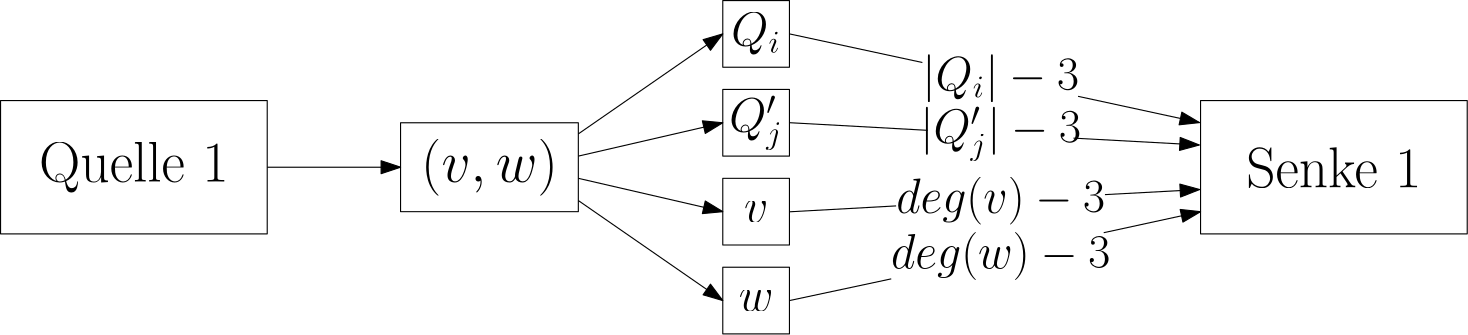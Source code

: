 <?xml version="1.0"?>
<!DOCTYPE ipe SYSTEM "ipe.dtd">
<ipe version="70206" creator="Ipe 7.2.7">
<info created="D:20190527180651" modified="D:20190716181437"/>
<ipestyle name="basic">
<symbol name="arrow/arc(spx)">
<path stroke="sym-stroke" fill="sym-stroke" pen="sym-pen">
0 0 m
-1 0.333 l
-1 -0.333 l
h
</path>
</symbol>
<symbol name="arrow/farc(spx)">
<path stroke="sym-stroke" fill="white" pen="sym-pen">
0 0 m
-1 0.333 l
-1 -0.333 l
h
</path>
</symbol>
<symbol name="arrow/ptarc(spx)">
<path stroke="sym-stroke" fill="sym-stroke" pen="sym-pen">
0 0 m
-1 0.333 l
-0.8 0 l
-1 -0.333 l
h
</path>
</symbol>
<symbol name="arrow/fptarc(spx)">
<path stroke="sym-stroke" fill="white" pen="sym-pen">
0 0 m
-1 0.333 l
-0.8 0 l
-1 -0.333 l
h
</path>
</symbol>
<symbol name="mark/circle(sx)" transformations="translations">
<path fill="sym-stroke">
0.6 0 0 0.6 0 0 e
0.4 0 0 0.4 0 0 e
</path>
</symbol>
<symbol name="mark/disk(sx)" transformations="translations">
<path fill="sym-stroke">
0.6 0 0 0.6 0 0 e
</path>
</symbol>
<symbol name="mark/fdisk(sfx)" transformations="translations">
<group>
<path fill="sym-fill">
0.5 0 0 0.5 0 0 e
</path>
<path fill="sym-stroke" fillrule="eofill">
0.6 0 0 0.6 0 0 e
0.4 0 0 0.4 0 0 e
</path>
</group>
</symbol>
<symbol name="mark/box(sx)" transformations="translations">
<path fill="sym-stroke" fillrule="eofill">
-0.6 -0.6 m
0.6 -0.6 l
0.6 0.6 l
-0.6 0.6 l
h
-0.4 -0.4 m
0.4 -0.4 l
0.4 0.4 l
-0.4 0.4 l
h
</path>
</symbol>
<symbol name="mark/square(sx)" transformations="translations">
<path fill="sym-stroke">
-0.6 -0.6 m
0.6 -0.6 l
0.6 0.6 l
-0.6 0.6 l
h
</path>
</symbol>
<symbol name="mark/fsquare(sfx)" transformations="translations">
<group>
<path fill="sym-fill">
-0.5 -0.5 m
0.5 -0.5 l
0.5 0.5 l
-0.5 0.5 l
h
</path>
<path fill="sym-stroke" fillrule="eofill">
-0.6 -0.6 m
0.6 -0.6 l
0.6 0.6 l
-0.6 0.6 l
h
-0.4 -0.4 m
0.4 -0.4 l
0.4 0.4 l
-0.4 0.4 l
h
</path>
</group>
</symbol>
<symbol name="mark/cross(sx)" transformations="translations">
<group>
<path fill="sym-stroke">
-0.43 -0.57 m
0.57 0.43 l
0.43 0.57 l
-0.57 -0.43 l
h
</path>
<path fill="sym-stroke">
-0.43 0.57 m
0.57 -0.43 l
0.43 -0.57 l
-0.57 0.43 l
h
</path>
</group>
</symbol>
<symbol name="arrow/fnormal(spx)">
<path stroke="sym-stroke" fill="white" pen="sym-pen">
0 0 m
-1 0.333 l
-1 -0.333 l
h
</path>
</symbol>
<symbol name="arrow/pointed(spx)">
<path stroke="sym-stroke" fill="sym-stroke" pen="sym-pen">
0 0 m
-1 0.333 l
-0.8 0 l
-1 -0.333 l
h
</path>
</symbol>
<symbol name="arrow/fpointed(spx)">
<path stroke="sym-stroke" fill="white" pen="sym-pen">
0 0 m
-1 0.333 l
-0.8 0 l
-1 -0.333 l
h
</path>
</symbol>
<symbol name="arrow/linear(spx)">
<path stroke="sym-stroke" pen="sym-pen">
-1 0.333 m
0 0 l
-1 -0.333 l
</path>
</symbol>
<symbol name="arrow/fdouble(spx)">
<path stroke="sym-stroke" fill="white" pen="sym-pen">
0 0 m
-1 0.333 l
-1 -0.333 l
h
-1 0 m
-2 0.333 l
-2 -0.333 l
h
</path>
</symbol>
<symbol name="arrow/double(spx)">
<path stroke="sym-stroke" fill="sym-stroke" pen="sym-pen">
0 0 m
-1 0.333 l
-1 -0.333 l
h
-1 0 m
-2 0.333 l
-2 -0.333 l
h
</path>
</symbol>
<pen name="heavier" value="0.8"/>
<pen name="fat" value="1.2"/>
<pen name="ultrafat" value="2"/>
<symbolsize name="large" value="5"/>
<symbolsize name="small" value="2"/>
<symbolsize name="tiny" value="1.1"/>
<arrowsize name="large" value="10"/>
<arrowsize name="small" value="5"/>
<arrowsize name="tiny" value="3"/>
<color name="red" value="1 0 0"/>
<color name="green" value="0 1 0"/>
<color name="blue" value="0 0 1"/>
<color name="yellow" value="1 1 0"/>
<color name="orange" value="1 0.647 0"/>
<color name="gold" value="1 0.843 0"/>
<color name="purple" value="0.627 0.125 0.941"/>
<color name="gray" value="0.745"/>
<color name="brown" value="0.647 0.165 0.165"/>
<color name="navy" value="0 0 0.502"/>
<color name="pink" value="1 0.753 0.796"/>
<color name="seagreen" value="0.18 0.545 0.341"/>
<color name="turquoise" value="0.251 0.878 0.816"/>
<color name="violet" value="0.933 0.51 0.933"/>
<color name="darkblue" value="0 0 0.545"/>
<color name="darkcyan" value="0 0.545 0.545"/>
<color name="darkgray" value="0.663"/>
<color name="darkgreen" value="0 0.392 0"/>
<color name="darkmagenta" value="0.545 0 0.545"/>
<color name="darkorange" value="1 0.549 0"/>
<color name="darkred" value="0.545 0 0"/>
<color name="lightblue" value="0.678 0.847 0.902"/>
<color name="lightcyan" value="0.878 1 1"/>
<color name="lightgray" value="0.827"/>
<color name="lightgreen" value="0.565 0.933 0.565"/>
<color name="lightyellow" value="1 1 0.878"/>
<dashstyle name="dashed" value="[4] 0"/>
<dashstyle name="dotted" value="[1 3] 0"/>
<dashstyle name="dash dotted" value="[4 2 1 2] 0"/>
<dashstyle name="dash dot dotted" value="[4 2 1 2 1 2] 0"/>
<textsize name="large" value="\large"/>
<textsize name="Large" value="\Large"/>
<textsize name="LARGE" value="\LARGE"/>
<textsize name="huge" value="\huge"/>
<textsize name="Huge" value="\Huge"/>
<textsize name="small" value="\small"/>
<textsize name="footnote" value="\footnotesize"/>
<textsize name="tiny" value="\tiny"/>
<textstyle name="center" begin="\begin{center}" end="\end{center}"/>
<textstyle name="itemize" begin="\begin{itemize}" end="\end{itemize}"/>
<textstyle name="item" begin="\begin{itemize}\item{}" end="\end{itemize}"/>
<gridsize name="4 pts" value="4"/>
<gridsize name="8 pts (~3 mm)" value="8"/>
<gridsize name="16 pts (~6 mm)" value="16"/>
<gridsize name="32 pts (~12 mm)" value="32"/>
<gridsize name="10 pts (~3.5 mm)" value="10"/>
<gridsize name="20 pts (~7 mm)" value="20"/>
<gridsize name="14 pts (~5 mm)" value="14"/>
<gridsize name="28 pts (~10 mm)" value="28"/>
<gridsize name="56 pts (~20 mm)" value="56"/>
<anglesize name="90 deg" value="90"/>
<anglesize name="60 deg" value="60"/>
<anglesize name="45 deg" value="45"/>
<anglesize name="30 deg" value="30"/>
<anglesize name="22.5 deg" value="22.5"/>
<opacity name="10%" value="0.1"/>
<opacity name="30%" value="0.3"/>
<opacity name="50%" value="0.5"/>
<opacity name="75%" value="0.75"/>
<tiling name="falling" angle="-60" step="4" width="1"/>
<tiling name="rising" angle="30" step="4" width="1"/>
</ipestyle>
<page>
<layer name="alpha"/>
<view layers="alpha" active="alpha"/>
<text layer="alpha" transformations="translations" pos="96 672" stroke="black" type="label" width="68.253" height="14.348" depth="4.02" halign="center" valign="center" size="huge">Quelle 1</text>
<path stroke="black">
48 696 m
48 648 l
144 648 l
144 696 l
h
</path>
<path stroke="black">
480 696 m
480 648 l
576 648 l
576 696 l
h
</path>
<text transformations="translations" pos="528 672" stroke="black" type="label" width="63.095" height="14.349" depth="0" halign="center" valign="center" size="huge">Senke 1</text>
<text matrix="1 0 0 1 16 0" transformations="translations" pos="208 672" stroke="black" type="label" width="49.239" height="15.477" depth="5.15" halign="center" valign="center" size="huge" style="math">(v,w)</text>
<text matrix="1 0 0 1 -8 16" transformations="translations" pos="328 704" stroke="black" type="label" width="17.842" height="11.761" depth="3.35" halign="center" valign="center" size="LARGE" style="math">Q_i</text>
<text matrix="1 0 0 1 -8 0" transformations="translations" pos="328 688" stroke="black" type="label" width="19.364" height="12.89" depth="6.58" halign="center" valign="center" size="LARGE" style="math">Q&apos;_j</text>
<text matrix="1 0 0 1 -8 -16" transformations="translations" pos="328 672" stroke="black" type="label" width="8.767" height="7.412" depth="0" halign="center" valign="center" size="LARGE" style="math">v</text>
<text matrix="1 0 0 1 -8 -32" transformations="translations" pos="328 656" stroke="black" type="label" width="12.513" height="7.412" depth="0" halign="center" valign="center" size="LARGE" style="math">w</text>
<path stroke="black">
192 688 m
192 656 l
256 656 l
256 688 l
h
</path>
<path stroke="black">
308 732 m
308 708 l
332 708 l
332 732 l
h
</path>
<path stroke="black">
308 700 m
308 676 l
332 676 l
332 700 l
h
</path>
<path stroke="black">
308 668 m
308 644 l
332 644 l
332 668 l
h
</path>
<path stroke="black">
308 636 m
308 612 l
332 612 l
332 636 l
h
</path>
<text matrix="1 0 0 1 8 0" transformations="translations" pos="400 704" stroke="black" type="label" width="56.343" height="12.915" depth="4.3" halign="center" valign="center" size="LARGE" style="math">|Q_i|-3</text>
<text matrix="1 0 0 1 8 0" transformations="translations" pos="400 684" stroke="black" type="label" width="57.865" height="12.912" depth="6.58" halign="center" valign="center" size="LARGE" style="math">|Q&apos;_j|-3</text>
<text matrix="1 0 0 1 8 4" transformations="translations" pos="400 656" stroke="black" type="label" width="75.157" height="12.896" depth="4.29" halign="center" valign="center" size="LARGE" style="math">deg(v)-3</text>
<text matrix="1 0 0 1 4 8" transformations="translations" pos="404 632" stroke="black" type="label" width="78.903" height="12.896" depth="4.29" halign="center" valign="center" size="LARGE" style="math">deg(w)-3</text>
<path stroke="black">
332 720 m
379.856 709.692 l
</path>
<path stroke="black" arrow="normal/normal">
435.902 697.519 m
479.617 688.066 l
</path>
<path stroke="black">
381.778 685.279 m
332.033 688.03 l
</path>
<path stroke="black" arrow="normal/normal">
434.247 682.474 m
479.545 680.005 l
</path>
<path stroke="black">
332.054 655.954 m
370.4 658.074 l
</path>
<path stroke="black" arrow="normal/normal">
445.586 662.138 m
479.665 663.975 l
</path>
<path stroke="black">
332 624 m
368.649 631.81 l
</path>
<path stroke="black" arrow="normal/normal">
445.138 648.43 m
480 656 l
</path>
<path stroke="black" arrow="normal/normal">
256 684 m
308 720 l
</path>
<path stroke="black" arrow="normal/normal">
256 676 m
308 688 l
</path>
<path stroke="black" arrow="normal/normal">
256 668 m
308 656 l
</path>
<path stroke="black" arrow="normal/normal">
256 660 m
308 624 l
</path>
<path stroke="black" arrow="normal/normal">
144 672 m
192 672 l
</path>
</page>
</ipe>

